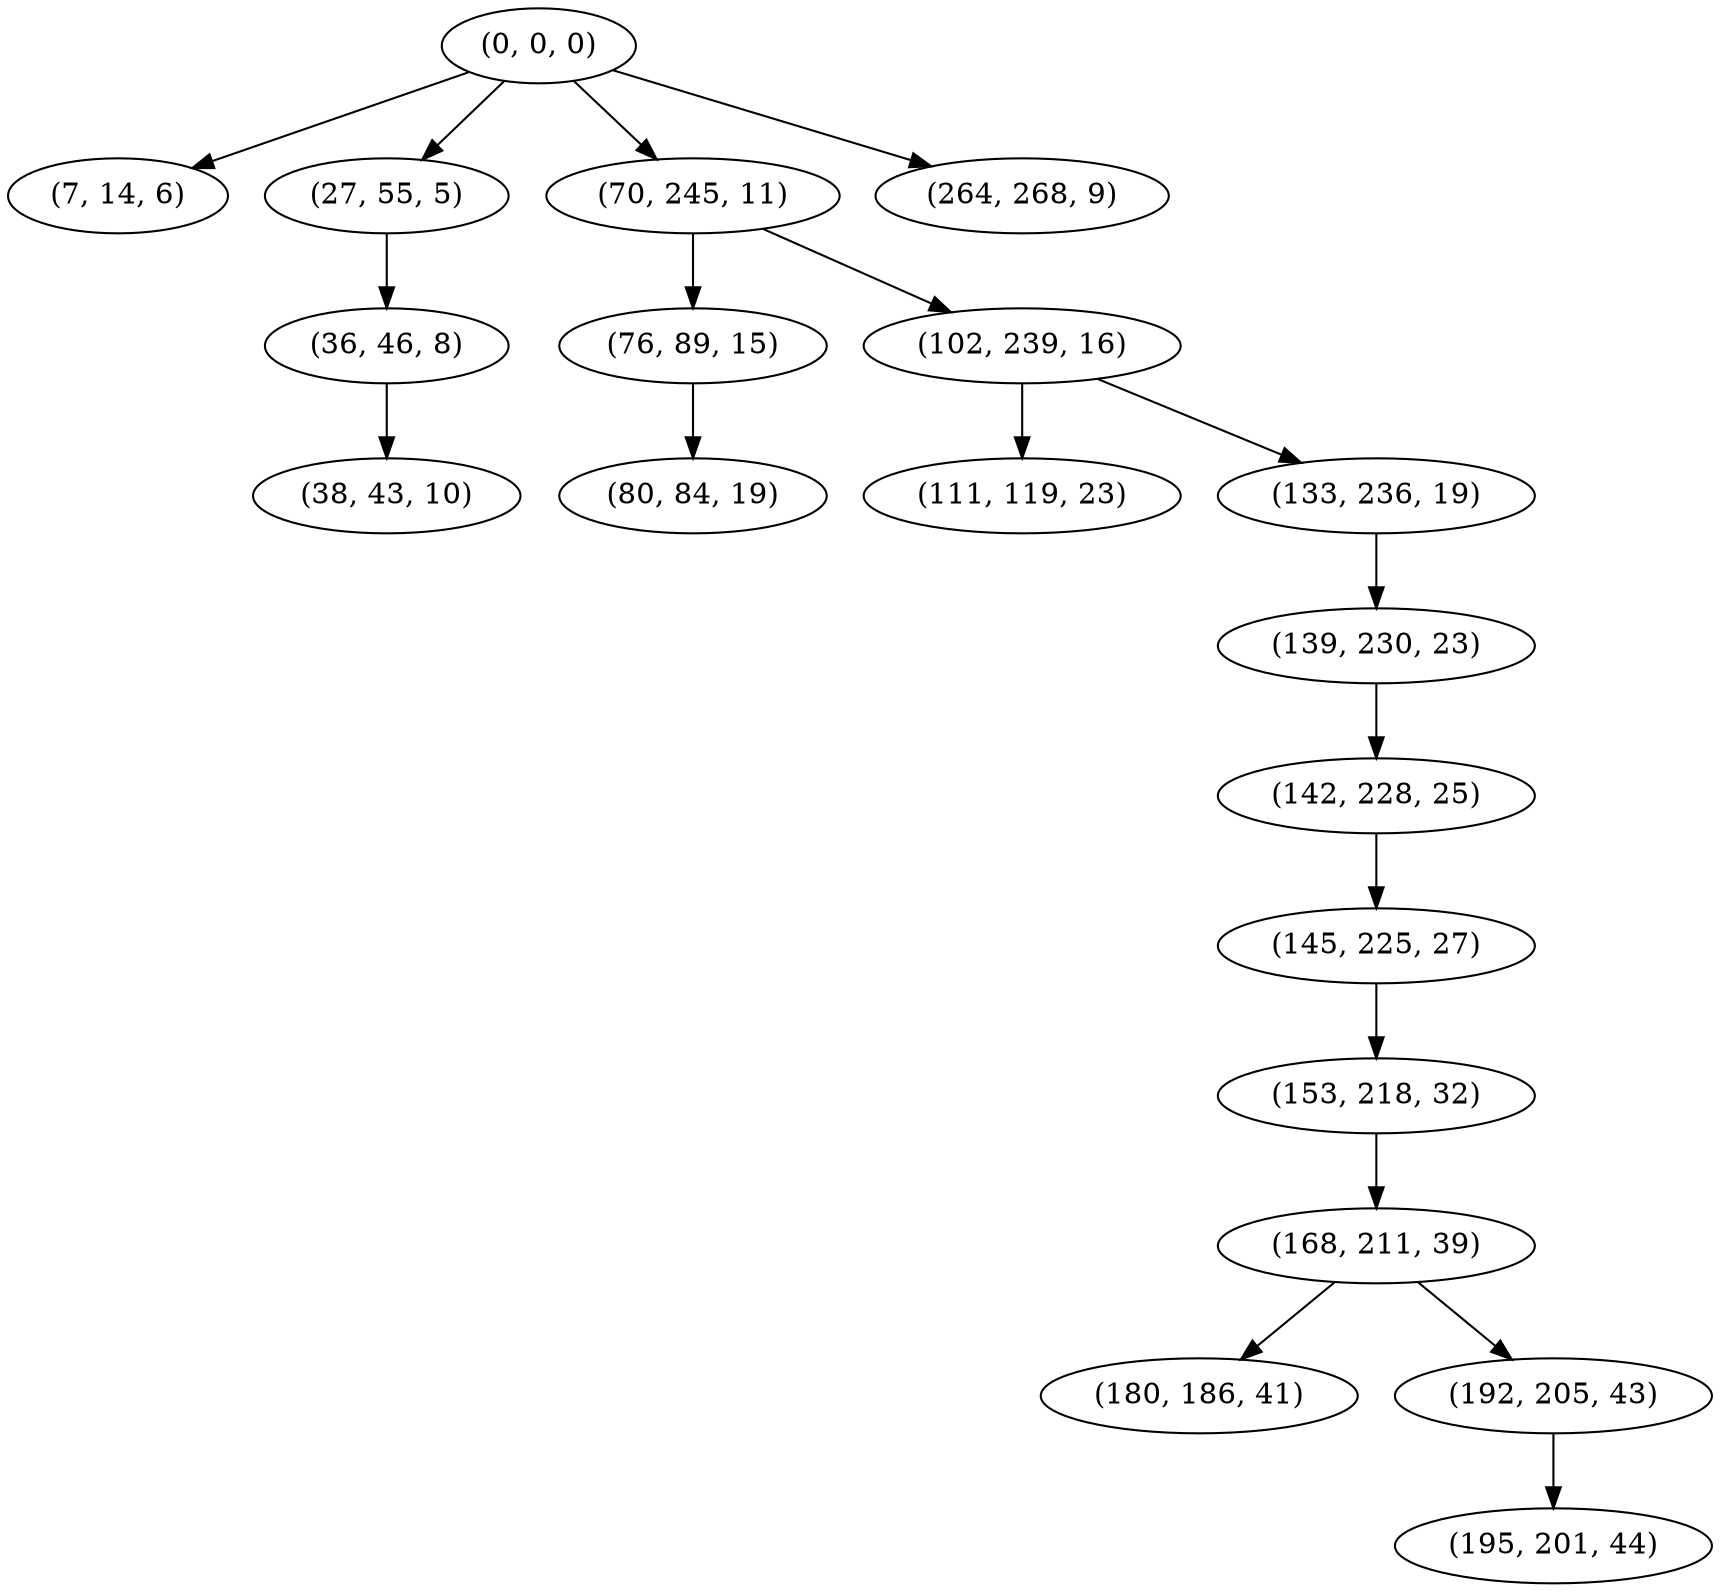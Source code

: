 digraph tree {
    "(0, 0, 0)";
    "(7, 14, 6)";
    "(27, 55, 5)";
    "(36, 46, 8)";
    "(38, 43, 10)";
    "(70, 245, 11)";
    "(76, 89, 15)";
    "(80, 84, 19)";
    "(102, 239, 16)";
    "(111, 119, 23)";
    "(133, 236, 19)";
    "(139, 230, 23)";
    "(142, 228, 25)";
    "(145, 225, 27)";
    "(153, 218, 32)";
    "(168, 211, 39)";
    "(180, 186, 41)";
    "(192, 205, 43)";
    "(195, 201, 44)";
    "(264, 268, 9)";
    "(0, 0, 0)" -> "(7, 14, 6)";
    "(0, 0, 0)" -> "(27, 55, 5)";
    "(0, 0, 0)" -> "(70, 245, 11)";
    "(0, 0, 0)" -> "(264, 268, 9)";
    "(27, 55, 5)" -> "(36, 46, 8)";
    "(36, 46, 8)" -> "(38, 43, 10)";
    "(70, 245, 11)" -> "(76, 89, 15)";
    "(70, 245, 11)" -> "(102, 239, 16)";
    "(76, 89, 15)" -> "(80, 84, 19)";
    "(102, 239, 16)" -> "(111, 119, 23)";
    "(102, 239, 16)" -> "(133, 236, 19)";
    "(133, 236, 19)" -> "(139, 230, 23)";
    "(139, 230, 23)" -> "(142, 228, 25)";
    "(142, 228, 25)" -> "(145, 225, 27)";
    "(145, 225, 27)" -> "(153, 218, 32)";
    "(153, 218, 32)" -> "(168, 211, 39)";
    "(168, 211, 39)" -> "(180, 186, 41)";
    "(168, 211, 39)" -> "(192, 205, 43)";
    "(192, 205, 43)" -> "(195, 201, 44)";
}
